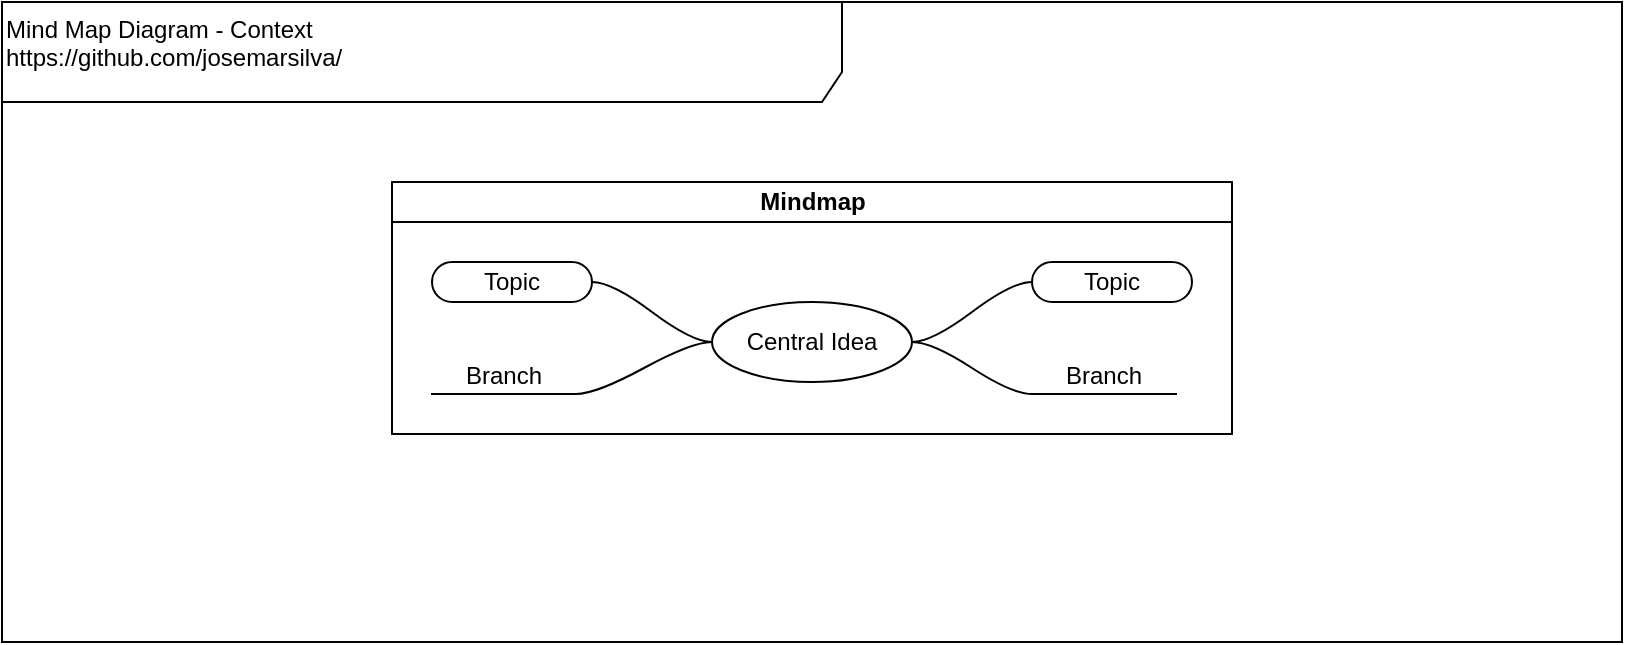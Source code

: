 <mxfile version="13.7.8" type="device"><diagram id="526JFKrqtkbu5Ab86iZz" name="Página-1"><mxGraphModel dx="1108" dy="534" grid="1" gridSize="10" guides="1" tooltips="1" connect="1" arrows="1" fold="1" page="1" pageScale="1" pageWidth="827" pageHeight="1169" math="0" shadow="0"><root><mxCell id="0"/><mxCell id="1" parent="0"/><mxCell id="5jpJCo4kvUvBawqh1GSk-1" value="&lt;div&gt;&lt;/div&gt;Mind Map Diagram - Context&lt;br&gt;https://github.com/josemarsilva/&lt;div&gt;&lt;br&gt;&lt;/div&gt;" style="shape=umlFrame;whiteSpace=wrap;html=1;width=420;height=50;verticalAlign=top;align=left;" vertex="1" parent="1"><mxGeometry x="10" y="10" width="810" height="320" as="geometry"/></mxCell><mxCell id="5jpJCo4kvUvBawqh1GSk-2" value="Mindmap" style="swimlane;html=1;startSize=20;horizontal=1;containerType=tree;" vertex="1" parent="1"><mxGeometry x="205" y="100" width="420" height="126" as="geometry"/></mxCell><mxCell id="5jpJCo4kvUvBawqh1GSk-3" value="" style="edgeStyle=entityRelationEdgeStyle;startArrow=none;endArrow=none;segment=10;curved=1;" edge="1" parent="5jpJCo4kvUvBawqh1GSk-2" source="5jpJCo4kvUvBawqh1GSk-7" target="5jpJCo4kvUvBawqh1GSk-8"><mxGeometry relative="1" as="geometry"/></mxCell><mxCell id="5jpJCo4kvUvBawqh1GSk-4" value="" style="edgeStyle=entityRelationEdgeStyle;startArrow=none;endArrow=none;segment=10;curved=1;" edge="1" parent="5jpJCo4kvUvBawqh1GSk-2" source="5jpJCo4kvUvBawqh1GSk-7" target="5jpJCo4kvUvBawqh1GSk-9"><mxGeometry relative="1" as="geometry"/></mxCell><mxCell id="5jpJCo4kvUvBawqh1GSk-5" value="" style="edgeStyle=entityRelationEdgeStyle;startArrow=none;endArrow=none;segment=10;curved=1;" edge="1" parent="5jpJCo4kvUvBawqh1GSk-2" source="5jpJCo4kvUvBawqh1GSk-7" target="5jpJCo4kvUvBawqh1GSk-10"><mxGeometry relative="1" as="geometry"/></mxCell><mxCell id="5jpJCo4kvUvBawqh1GSk-6" value="" style="edgeStyle=entityRelationEdgeStyle;startArrow=none;endArrow=none;segment=10;curved=1;" edge="1" parent="5jpJCo4kvUvBawqh1GSk-2" source="5jpJCo4kvUvBawqh1GSk-7" target="5jpJCo4kvUvBawqh1GSk-11"><mxGeometry relative="1" as="geometry"/></mxCell><mxCell id="5jpJCo4kvUvBawqh1GSk-7" value="Central Idea" style="ellipse;whiteSpace=wrap;html=1;align=center;treeFolding=1;treeMoving=1;newEdgeStyle={&quot;edgeStyle&quot;:&quot;entityRelationEdgeStyle&quot;,&quot;startArrow&quot;:&quot;none&quot;,&quot;endArrow&quot;:&quot;none&quot;,&quot;segment&quot;:10,&quot;curved&quot;:1};" vertex="1" parent="5jpJCo4kvUvBawqh1GSk-2"><mxGeometry x="160" y="60" width="100" height="40" as="geometry"/></mxCell><mxCell id="5jpJCo4kvUvBawqh1GSk-8" value="Topic" style="whiteSpace=wrap;html=1;rounded=1;arcSize=50;align=center;verticalAlign=middle;strokeWidth=1;autosize=1;spacing=4;treeFolding=1;treeMoving=1;newEdgeStyle={&quot;edgeStyle&quot;:&quot;entityRelationEdgeStyle&quot;,&quot;startArrow&quot;:&quot;none&quot;,&quot;endArrow&quot;:&quot;none&quot;,&quot;segment&quot;:10,&quot;curved&quot;:1};" vertex="1" parent="5jpJCo4kvUvBawqh1GSk-2"><mxGeometry x="320" y="40" width="80" height="20" as="geometry"/></mxCell><mxCell id="5jpJCo4kvUvBawqh1GSk-9" value="Branch" style="whiteSpace=wrap;html=1;shape=partialRectangle;top=0;left=0;bottom=1;right=0;points=[[0,1],[1,1]];fillColor=none;align=center;verticalAlign=bottom;routingCenterY=0.5;snapToPoint=1;autosize=1;treeFolding=1;treeMoving=1;newEdgeStyle={&quot;edgeStyle&quot;:&quot;entityRelationEdgeStyle&quot;,&quot;startArrow&quot;:&quot;none&quot;,&quot;endArrow&quot;:&quot;none&quot;,&quot;segment&quot;:10,&quot;curved&quot;:1};" vertex="1" parent="5jpJCo4kvUvBawqh1GSk-2"><mxGeometry x="320" y="80" width="72" height="26" as="geometry"/></mxCell><mxCell id="5jpJCo4kvUvBawqh1GSk-10" value="Topic" style="whiteSpace=wrap;html=1;rounded=1;arcSize=50;align=center;verticalAlign=middle;strokeWidth=1;autosize=1;spacing=4;treeFolding=1;treeMoving=1;newEdgeStyle={&quot;edgeStyle&quot;:&quot;entityRelationEdgeStyle&quot;,&quot;startArrow&quot;:&quot;none&quot;,&quot;endArrow&quot;:&quot;none&quot;,&quot;segment&quot;:10,&quot;curved&quot;:1};" vertex="1" parent="5jpJCo4kvUvBawqh1GSk-2"><mxGeometry x="20" y="40" width="80" height="20" as="geometry"/></mxCell><mxCell id="5jpJCo4kvUvBawqh1GSk-11" value="Branch" style="whiteSpace=wrap;html=1;shape=partialRectangle;top=0;left=0;bottom=1;right=0;points=[[0,1],[1,1]];fillColor=none;align=center;verticalAlign=bottom;routingCenterY=0.5;snapToPoint=1;autosize=1;treeFolding=1;treeMoving=1;newEdgeStyle={&quot;edgeStyle&quot;:&quot;entityRelationEdgeStyle&quot;,&quot;startArrow&quot;:&quot;none&quot;,&quot;endArrow&quot;:&quot;none&quot;,&quot;segment&quot;:10,&quot;curved&quot;:1};" vertex="1" parent="5jpJCo4kvUvBawqh1GSk-2"><mxGeometry x="20" y="80" width="72" height="26" as="geometry"/></mxCell></root></mxGraphModel></diagram></mxfile>